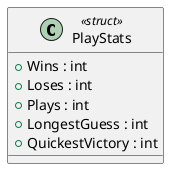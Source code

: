 @startuml
class PlayStats <<struct>> {
    + Wins : int
    + Loses : int
    + Plays : int
    + LongestGuess : int
    + QuickestVictory : int
}
@enduml

